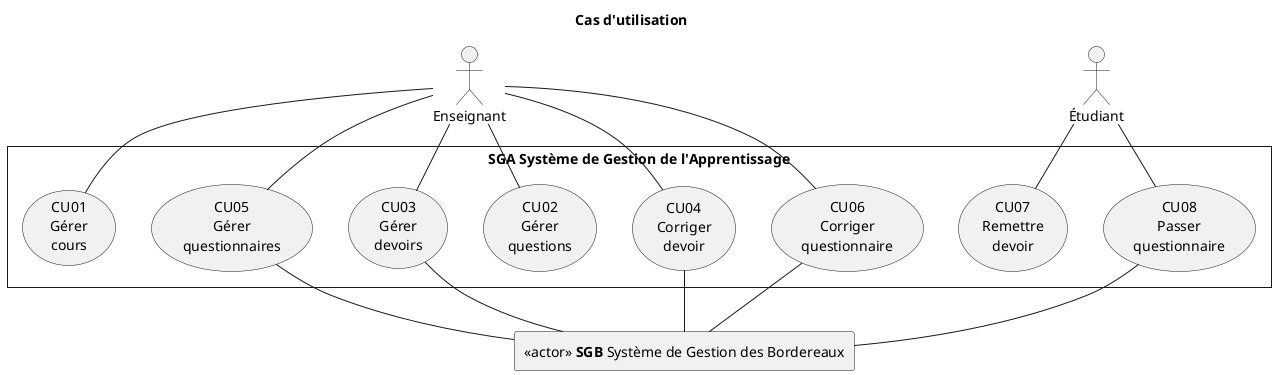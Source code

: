 @startuml DiagCasUtilisation
title Cas d'utilisation
skinparam style strictuml
skinparam backgroundcolor #ffffff
'left to right direction
rectangle "SGA Système de Gestion de l'Apprentissage" {
    (CU01\nGérer\ncours) as gc
    (CU02\nGérer\nquestions) as gq2
    (CU03\nGérer\ndevoirs) as gd
    (CU04\nCorriger\ndevoir) as cd
    (CU05\nGérer\nquestionnaires) as gq1
    (CU06\nCorriger\nquestionnaire) as cq
    (CU07\nRemettre\ndevoir) as rd
    (CU08\nPasser\nquestionnaire) as pq
}
'actor "Administrateur" as A
actor "Enseignant" as P
actor "Étudiant" as E
rectangle "<<actor>> **SGB** Système de Gestion des Bordereaux" as signets
P -- gc
P -- gq1
P -- gq2
P -- gd
P -- cd
P -- cq
'A -- ie
E -- pq
E -- rd
signets -u- gq1
signets -u- gd
signets -u- pq
signets -u- cd
signets -u- cq
@enduml